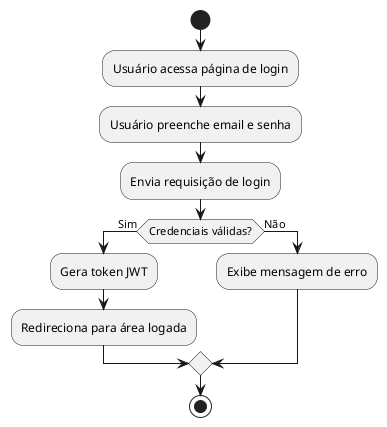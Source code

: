 @startuml
start
:Usuário acessa página de login;
:Usuário preenche email e senha;
:Envia requisição de login;
if (Credenciais válidas?) then (Sim)
  :Gera token JWT;
  :Redireciona para área logada;
else (Não)
  :Exibe mensagem de erro;
endif
stop
@enduml
